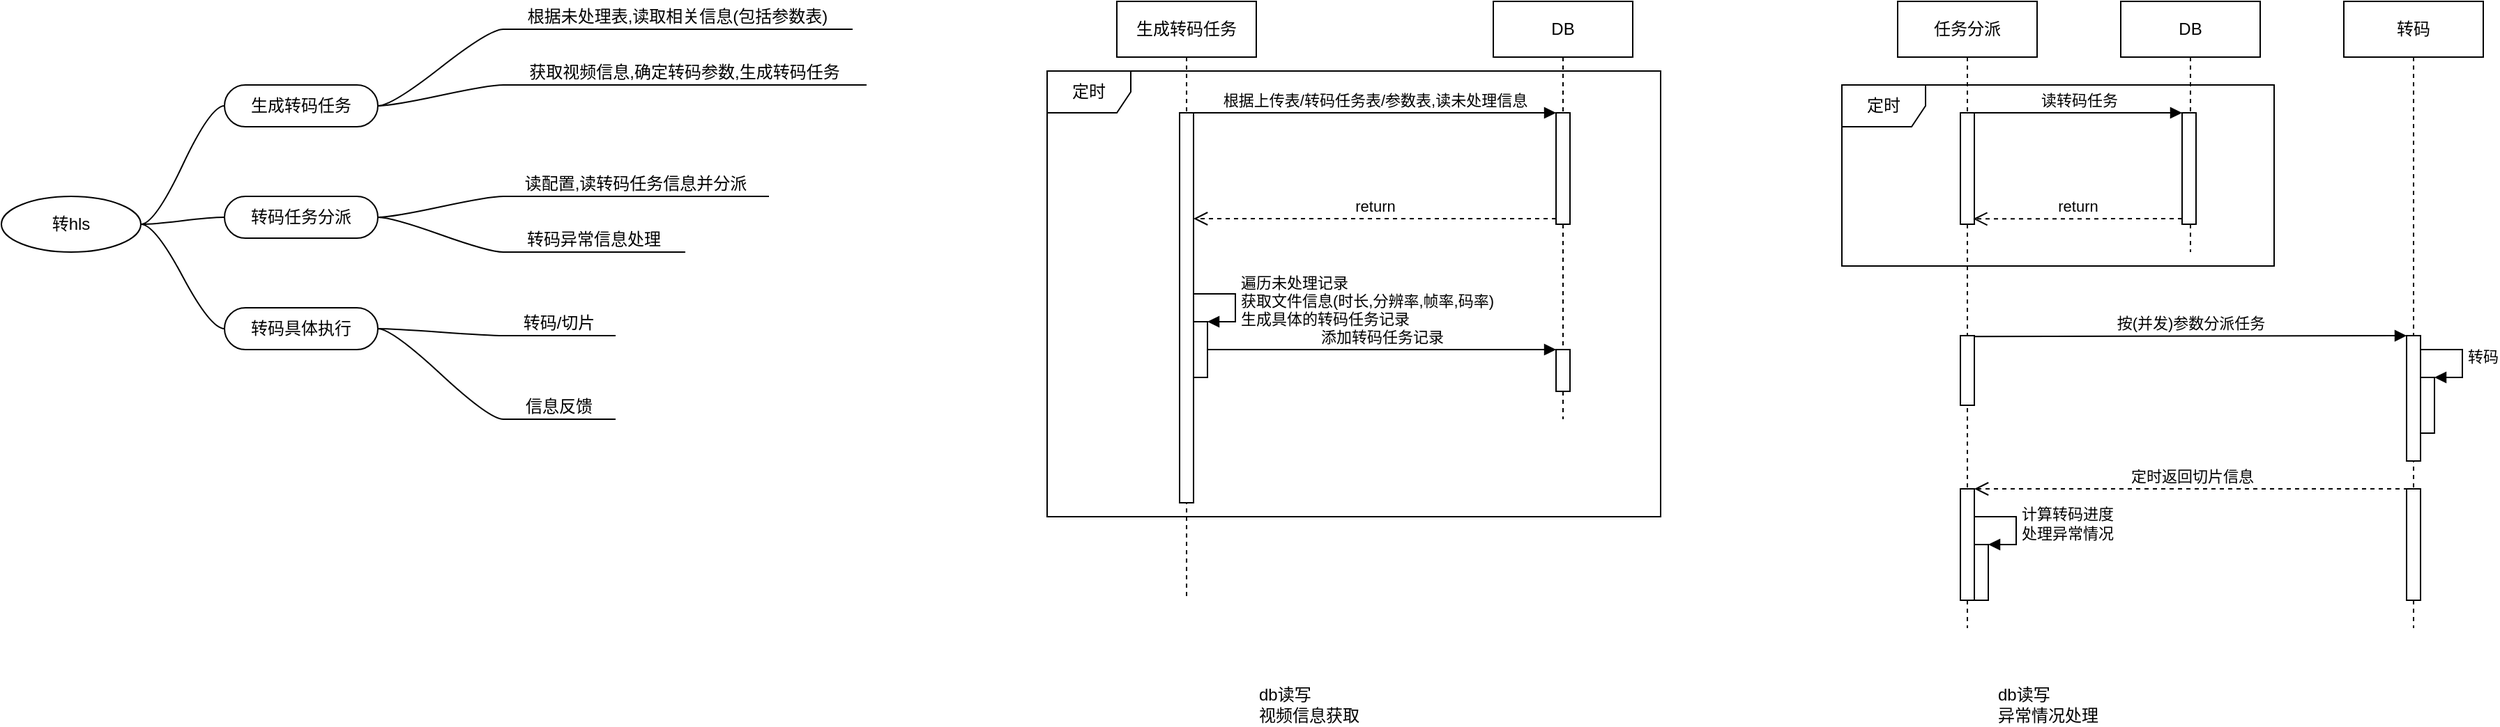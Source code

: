 <mxfile version="12.9.9" type="device" pages="3"><diagram id="LQkj7jNOoYNj69hboaHy" name="transcoding"><mxGraphModel dx="1086" dy="807" grid="0" gridSize="10" guides="1" tooltips="1" connect="1" arrows="1" fold="1" page="1" pageScale="1" pageWidth="827" pageHeight="1169" math="0" shadow="0"><root><mxCell id="0"/><mxCell id="1" parent="0"/><mxCell id="p5VFdKOLtB1lgJWrMZDS-10" value="转hls" style="ellipse;whiteSpace=wrap;html=1;align=center;newEdgeStyle={&quot;edgeStyle&quot;:&quot;entityRelationEdgeStyle&quot;,&quot;startArrow&quot;:&quot;none&quot;,&quot;endArrow&quot;:&quot;none&quot;,&quot;segment&quot;:10,&quot;curved&quot;:1};treeFolding=1;treeMoving=1;" parent="1" vertex="1"><mxGeometry x="80" y="220" width="100" height="40" as="geometry"/></mxCell><mxCell id="p5VFdKOLtB1lgJWrMZDS-21" value="根据未处理表,读取相关信息(包括参数表)" style="whiteSpace=wrap;html=1;shape=partialRectangle;top=0;left=0;bottom=1;right=0;points=[[0,1],[1,1]];strokeColor=#000000;fillColor=none;align=center;verticalAlign=bottom;routingCenterY=0.5;snapToPoint=1;recursiveResize=0;autosize=1;treeFolding=1;treeMoving=1;newEdgeStyle={&quot;edgeStyle&quot;:&quot;entityRelationEdgeStyle&quot;,&quot;startArrow&quot;:&quot;none&quot;,&quot;endArrow&quot;:&quot;none&quot;,&quot;segment&quot;:10,&quot;curved&quot;:1};" parent="1" vertex="1"><mxGeometry x="440" y="80" width="250" height="20" as="geometry"/></mxCell><mxCell id="p5VFdKOLtB1lgJWrMZDS-22" value="" style="edgeStyle=entityRelationEdgeStyle;startArrow=none;endArrow=none;segment=10;curved=1;" parent="1" source="p5VFdKOLtB1lgJWrMZDS-27" target="p5VFdKOLtB1lgJWrMZDS-21" edge="1"><mxGeometry relative="1" as="geometry"><mxPoint x="339.69" y="160.276" as="sourcePoint"/></mxGeometry></mxCell><mxCell id="p5VFdKOLtB1lgJWrMZDS-25" value="获取视频信息,确定转码参数,生成转码任务" style="whiteSpace=wrap;html=1;shape=partialRectangle;top=0;left=0;bottom=1;right=0;points=[[0,1],[1,1]];strokeColor=#000000;fillColor=none;align=center;verticalAlign=bottom;routingCenterY=0.5;snapToPoint=1;recursiveResize=0;autosize=1;treeFolding=1;treeMoving=1;newEdgeStyle={&quot;edgeStyle&quot;:&quot;entityRelationEdgeStyle&quot;,&quot;startArrow&quot;:&quot;none&quot;,&quot;endArrow&quot;:&quot;none&quot;,&quot;segment&quot;:10,&quot;curved&quot;:1};" parent="1" vertex="1"><mxGeometry x="440" y="120" width="260" height="20" as="geometry"/></mxCell><mxCell id="p5VFdKOLtB1lgJWrMZDS-26" value="" style="edgeStyle=entityRelationEdgeStyle;startArrow=none;endArrow=none;segment=10;curved=1;" parent="1" source="p5VFdKOLtB1lgJWrMZDS-27" target="p5VFdKOLtB1lgJWrMZDS-25" edge="1"><mxGeometry relative="1" as="geometry"><mxPoint x="470" y="185" as="sourcePoint"/></mxGeometry></mxCell><mxCell id="p5VFdKOLtB1lgJWrMZDS-27" value="生成转码任务" style="whiteSpace=wrap;html=1;rounded=1;arcSize=50;align=center;verticalAlign=middle;strokeWidth=1;autosize=1;spacing=4;treeFolding=1;treeMoving=1;newEdgeStyle={&quot;edgeStyle&quot;:&quot;entityRelationEdgeStyle&quot;,&quot;startArrow&quot;:&quot;none&quot;,&quot;endArrow&quot;:&quot;none&quot;,&quot;segment&quot;:10,&quot;curved&quot;:1};" parent="1" vertex="1"><mxGeometry x="240" y="140" width="110" height="30" as="geometry"/></mxCell><mxCell id="p5VFdKOLtB1lgJWrMZDS-28" value="" style="edgeStyle=entityRelationEdgeStyle;startArrow=none;endArrow=none;segment=10;curved=1;" parent="1" source="p5VFdKOLtB1lgJWrMZDS-10" target="p5VFdKOLtB1lgJWrMZDS-27" edge="1"><mxGeometry relative="1" as="geometry"><mxPoint x="180" y="110" as="sourcePoint"/></mxGeometry></mxCell><mxCell id="p5VFdKOLtB1lgJWrMZDS-29" value="转码任务分派" style="whiteSpace=wrap;html=1;rounded=1;arcSize=50;align=center;verticalAlign=middle;strokeWidth=1;autosize=1;spacing=4;treeFolding=1;treeMoving=1;newEdgeStyle={&quot;edgeStyle&quot;:&quot;entityRelationEdgeStyle&quot;,&quot;startArrow&quot;:&quot;none&quot;,&quot;endArrow&quot;:&quot;none&quot;,&quot;segment&quot;:10,&quot;curved&quot;:1};" parent="1" vertex="1"><mxGeometry x="240" y="220" width="110" height="30" as="geometry"/></mxCell><mxCell id="p5VFdKOLtB1lgJWrMZDS-30" value="" style="edgeStyle=entityRelationEdgeStyle;startArrow=none;endArrow=none;segment=10;curved=1;" parent="1" source="p5VFdKOLtB1lgJWrMZDS-10" target="p5VFdKOLtB1lgJWrMZDS-29" edge="1"><mxGeometry relative="1" as="geometry"><mxPoint x="414" y="300" as="sourcePoint"/></mxGeometry></mxCell><mxCell id="p5VFdKOLtB1lgJWrMZDS-31" value="转码具体执行" style="whiteSpace=wrap;html=1;rounded=1;arcSize=50;align=center;verticalAlign=middle;strokeWidth=1;autosize=1;spacing=4;treeFolding=1;treeMoving=1;newEdgeStyle={&quot;edgeStyle&quot;:&quot;entityRelationEdgeStyle&quot;,&quot;startArrow&quot;:&quot;none&quot;,&quot;endArrow&quot;:&quot;none&quot;,&quot;segment&quot;:10,&quot;curved&quot;:1};" parent="1" vertex="1"><mxGeometry x="240" y="300" width="110" height="30" as="geometry"/></mxCell><mxCell id="p5VFdKOLtB1lgJWrMZDS-32" value="" style="edgeStyle=entityRelationEdgeStyle;startArrow=none;endArrow=none;segment=10;curved=1;" parent="1" source="p5VFdKOLtB1lgJWrMZDS-10" target="p5VFdKOLtB1lgJWrMZDS-31" edge="1"><mxGeometry relative="1" as="geometry"><mxPoint x="408" y="370" as="sourcePoint"/></mxGeometry></mxCell><mxCell id="p5VFdKOLtB1lgJWrMZDS-33" value="读配置,读转码任务信息并分派" style="whiteSpace=wrap;html=1;shape=partialRectangle;top=0;left=0;bottom=1;right=0;points=[[0,1],[1,1]];strokeColor=#000000;fillColor=none;align=center;verticalAlign=bottom;routingCenterY=0.5;snapToPoint=1;recursiveResize=0;autosize=1;treeFolding=1;treeMoving=1;newEdgeStyle={&quot;edgeStyle&quot;:&quot;entityRelationEdgeStyle&quot;,&quot;startArrow&quot;:&quot;none&quot;,&quot;endArrow&quot;:&quot;none&quot;,&quot;segment&quot;:10,&quot;curved&quot;:1};" parent="1" vertex="1"><mxGeometry x="440" y="200" width="190" height="20" as="geometry"/></mxCell><mxCell id="p5VFdKOLtB1lgJWrMZDS-34" value="" style="edgeStyle=entityRelationEdgeStyle;startArrow=none;endArrow=none;segment=10;curved=1;" parent="1" source="p5VFdKOLtB1lgJWrMZDS-29" target="p5VFdKOLtB1lgJWrMZDS-33" edge="1"><mxGeometry relative="1" as="geometry"><mxPoint x="430" y="230" as="sourcePoint"/></mxGeometry></mxCell><mxCell id="p5VFdKOLtB1lgJWrMZDS-35" value="转码异常信息处理" style="whiteSpace=wrap;html=1;shape=partialRectangle;top=0;left=0;bottom=1;right=0;points=[[0,1],[1,1]];strokeColor=#000000;fillColor=none;align=center;verticalAlign=bottom;routingCenterY=0.5;snapToPoint=1;recursiveResize=0;autosize=1;treeFolding=1;treeMoving=1;newEdgeStyle={&quot;edgeStyle&quot;:&quot;entityRelationEdgeStyle&quot;,&quot;startArrow&quot;:&quot;none&quot;,&quot;endArrow&quot;:&quot;none&quot;,&quot;segment&quot;:10,&quot;curved&quot;:1};" parent="1" vertex="1"><mxGeometry x="440" y="240" width="130" height="20" as="geometry"/></mxCell><mxCell id="p5VFdKOLtB1lgJWrMZDS-36" value="" style="edgeStyle=entityRelationEdgeStyle;startArrow=none;endArrow=none;segment=10;curved=1;" parent="1" source="p5VFdKOLtB1lgJWrMZDS-29" target="p5VFdKOLtB1lgJWrMZDS-35" edge="1"><mxGeometry relative="1" as="geometry"><mxPoint x="490" y="300" as="sourcePoint"/></mxGeometry></mxCell><mxCell id="p5VFdKOLtB1lgJWrMZDS-37" value="转码/切片" style="whiteSpace=wrap;html=1;shape=partialRectangle;top=0;left=0;bottom=1;right=0;points=[[0,1],[1,1]];strokeColor=#000000;fillColor=none;align=center;verticalAlign=bottom;routingCenterY=0.5;snapToPoint=1;recursiveResize=0;autosize=1;treeFolding=1;treeMoving=1;newEdgeStyle={&quot;edgeStyle&quot;:&quot;entityRelationEdgeStyle&quot;,&quot;startArrow&quot;:&quot;none&quot;,&quot;endArrow&quot;:&quot;none&quot;,&quot;segment&quot;:10,&quot;curved&quot;:1};" parent="1" vertex="1"><mxGeometry x="440" y="300" width="80" height="20" as="geometry"/></mxCell><mxCell id="p5VFdKOLtB1lgJWrMZDS-38" value="" style="edgeStyle=entityRelationEdgeStyle;startArrow=none;endArrow=none;segment=10;curved=1;" parent="1" source="p5VFdKOLtB1lgJWrMZDS-31" target="p5VFdKOLtB1lgJWrMZDS-37" edge="1"><mxGeometry relative="1" as="geometry"><mxPoint x="450" y="340" as="sourcePoint"/></mxGeometry></mxCell><mxCell id="p5VFdKOLtB1lgJWrMZDS-39" value="信息反馈" style="whiteSpace=wrap;html=1;shape=partialRectangle;top=0;left=0;bottom=1;right=0;points=[[0,1],[1,1]];strokeColor=#000000;fillColor=none;align=center;verticalAlign=bottom;routingCenterY=0.5;snapToPoint=1;recursiveResize=0;autosize=1;treeFolding=1;treeMoving=1;newEdgeStyle={&quot;edgeStyle&quot;:&quot;entityRelationEdgeStyle&quot;,&quot;startArrow&quot;:&quot;none&quot;,&quot;endArrow&quot;:&quot;none&quot;,&quot;segment&quot;:10,&quot;curved&quot;:1};" parent="1" vertex="1"><mxGeometry x="440" y="360" width="80" height="20" as="geometry"/></mxCell><mxCell id="p5VFdKOLtB1lgJWrMZDS-40" value="" style="edgeStyle=entityRelationEdgeStyle;startArrow=none;endArrow=none;segment=10;curved=1;" parent="1" source="p5VFdKOLtB1lgJWrMZDS-31" target="p5VFdKOLtB1lgJWrMZDS-39" edge="1"><mxGeometry relative="1" as="geometry"><mxPoint x="370" y="315" as="sourcePoint"/></mxGeometry></mxCell><mxCell id="p5VFdKOLtB1lgJWrMZDS-41" value="生成转码任务" style="shape=umlLifeline;perimeter=lifelinePerimeter;whiteSpace=wrap;html=1;container=1;collapsible=0;recursiveResize=0;outlineConnect=0;" parent="1" vertex="1"><mxGeometry x="880" y="80" width="100" height="430" as="geometry"/></mxCell><mxCell id="p5VFdKOLtB1lgJWrMZDS-42" value="DB" style="shape=umlLifeline;perimeter=lifelinePerimeter;whiteSpace=wrap;html=1;container=1;collapsible=0;recursiveResize=0;outlineConnect=0;" parent="1" vertex="1"><mxGeometry x="1150" y="80" width="100" height="300" as="geometry"/></mxCell><mxCell id="p5VFdKOLtB1lgJWrMZDS-49" value="" style="html=1;points=[];perimeter=orthogonalPerimeter;" parent="p5VFdKOLtB1lgJWrMZDS-42" vertex="1"><mxGeometry x="45" y="80" width="10" height="80" as="geometry"/></mxCell><mxCell id="p5VFdKOLtB1lgJWrMZDS-44" value="定时" style="shape=umlFrame;whiteSpace=wrap;html=1;" parent="1" vertex="1"><mxGeometry x="830" y="130" width="440" height="320" as="geometry"/></mxCell><mxCell id="p5VFdKOLtB1lgJWrMZDS-48" value="" style="html=1;points=[];perimeter=orthogonalPerimeter;" parent="1" vertex="1"><mxGeometry x="925" y="160" width="10" height="280" as="geometry"/></mxCell><mxCell id="p5VFdKOLtB1lgJWrMZDS-50" value="根据上传表/转码任务表/参数表,读未处理信息" style="html=1;verticalAlign=bottom;endArrow=block;entryX=0;entryY=0;" parent="1" source="p5VFdKOLtB1lgJWrMZDS-48" target="p5VFdKOLtB1lgJWrMZDS-49" edge="1"><mxGeometry relative="1" as="geometry"><mxPoint x="1125" y="160" as="sourcePoint"/></mxGeometry></mxCell><mxCell id="p5VFdKOLtB1lgJWrMZDS-51" value="return" style="html=1;verticalAlign=bottom;endArrow=open;dashed=1;endSize=8;exitX=0;exitY=0.95;" parent="1" source="p5VFdKOLtB1lgJWrMZDS-49" target="p5VFdKOLtB1lgJWrMZDS-48" edge="1"><mxGeometry relative="1" as="geometry"><mxPoint x="1120" y="260" as="targetPoint"/></mxGeometry></mxCell><mxCell id="p5VFdKOLtB1lgJWrMZDS-52" value="" style="html=1;points=[];perimeter=orthogonalPerimeter;" parent="1" vertex="1"><mxGeometry x="935" y="310" width="10" height="40" as="geometry"/></mxCell><mxCell id="p5VFdKOLtB1lgJWrMZDS-53" value="遍历未处理记录&lt;br&gt;获取文件信息(时长,分辨率,帧率,码率)&lt;br&gt;生成具体的转码任务记录" style="edgeStyle=orthogonalEdgeStyle;html=1;align=left;spacingLeft=2;endArrow=block;rounded=0;entryX=1;entryY=0;" parent="1" source="p5VFdKOLtB1lgJWrMZDS-48" target="p5VFdKOLtB1lgJWrMZDS-52" edge="1"><mxGeometry relative="1" as="geometry"><mxPoint x="940" y="290" as="sourcePoint"/><Array as="points"><mxPoint x="965" y="290"/><mxPoint x="965" y="310"/></Array></mxGeometry></mxCell><mxCell id="p5VFdKOLtB1lgJWrMZDS-54" value="" style="html=1;points=[];perimeter=orthogonalPerimeter;" parent="1" vertex="1"><mxGeometry x="1195" y="330" width="10" height="30" as="geometry"/></mxCell><mxCell id="p5VFdKOLtB1lgJWrMZDS-55" value="添加转码任务记录" style="html=1;verticalAlign=bottom;endArrow=block;entryX=0;entryY=0;" parent="1" source="p5VFdKOLtB1lgJWrMZDS-52" target="p5VFdKOLtB1lgJWrMZDS-54" edge="1"><mxGeometry relative="1" as="geometry"><mxPoint x="1125" y="330" as="sourcePoint"/></mxGeometry></mxCell><mxCell id="p5VFdKOLtB1lgJWrMZDS-57" value="转码" style="shape=umlLifeline;perimeter=lifelinePerimeter;whiteSpace=wrap;html=1;container=1;collapsible=0;recursiveResize=0;outlineConnect=0;" parent="1" vertex="1"><mxGeometry x="1760" y="80" width="100" height="450" as="geometry"/></mxCell><mxCell id="p5VFdKOLtB1lgJWrMZDS-65" value="" style="html=1;points=[];perimeter=orthogonalPerimeter;" parent="p5VFdKOLtB1lgJWrMZDS-57" vertex="1"><mxGeometry x="45" y="240" width="10" height="90" as="geometry"/></mxCell><mxCell id="p5VFdKOLtB1lgJWrMZDS-68" value="" style="html=1;points=[];perimeter=orthogonalPerimeter;" parent="p5VFdKOLtB1lgJWrMZDS-57" vertex="1"><mxGeometry x="55" y="270" width="10" height="40" as="geometry"/></mxCell><mxCell id="p5VFdKOLtB1lgJWrMZDS-69" value="转码" style="edgeStyle=orthogonalEdgeStyle;html=1;align=left;spacingLeft=2;endArrow=block;rounded=0;entryX=1;entryY=0;" parent="p5VFdKOLtB1lgJWrMZDS-57" source="p5VFdKOLtB1lgJWrMZDS-65" target="p5VFdKOLtB1lgJWrMZDS-68" edge="1"><mxGeometry relative="1" as="geometry"><mxPoint x="60" y="250" as="sourcePoint"/><Array as="points"><mxPoint x="85" y="250"/><mxPoint x="85" y="270"/></Array></mxGeometry></mxCell><mxCell id="p5VFdKOLtB1lgJWrMZDS-71" value="" style="html=1;points=[];perimeter=orthogonalPerimeter;" parent="p5VFdKOLtB1lgJWrMZDS-57" vertex="1"><mxGeometry x="45" y="350" width="10" height="80" as="geometry"/></mxCell><mxCell id="p5VFdKOLtB1lgJWrMZDS-60" value="定时" style="shape=umlFrame;whiteSpace=wrap;html=1;" parent="1" vertex="1"><mxGeometry x="1400" y="140" width="310" height="130" as="geometry"/></mxCell><mxCell id="p5VFdKOLtB1lgJWrMZDS-58" value="任务分派" style="shape=umlLifeline;perimeter=lifelinePerimeter;whiteSpace=wrap;html=1;container=1;collapsible=0;recursiveResize=0;outlineConnect=0;" parent="1" vertex="1"><mxGeometry x="1440" y="80" width="100" height="450" as="geometry"/></mxCell><mxCell id="p5VFdKOLtB1lgJWrMZDS-59" value="" style="html=1;points=[];perimeter=orthogonalPerimeter;" parent="p5VFdKOLtB1lgJWrMZDS-58" vertex="1"><mxGeometry x="45" y="80" width="10" height="80" as="geometry"/></mxCell><mxCell id="p5VFdKOLtB1lgJWrMZDS-64" value="" style="html=1;points=[];perimeter=orthogonalPerimeter;" parent="p5VFdKOLtB1lgJWrMZDS-58" vertex="1"><mxGeometry x="45" y="240" width="10" height="50" as="geometry"/></mxCell><mxCell id="p5VFdKOLtB1lgJWrMZDS-70" value="" style="html=1;points=[];perimeter=orthogonalPerimeter;" parent="p5VFdKOLtB1lgJWrMZDS-58" vertex="1"><mxGeometry x="45" y="350" width="10" height="80" as="geometry"/></mxCell><mxCell id="p5VFdKOLtB1lgJWrMZDS-74" value="" style="html=1;points=[];perimeter=orthogonalPerimeter;" parent="p5VFdKOLtB1lgJWrMZDS-58" vertex="1"><mxGeometry x="55" y="390" width="10" height="40" as="geometry"/></mxCell><mxCell id="p5VFdKOLtB1lgJWrMZDS-75" value="计算转码进度&lt;br&gt;处理异常情况" style="edgeStyle=orthogonalEdgeStyle;html=1;align=left;spacingLeft=2;endArrow=block;rounded=0;entryX=1;entryY=0;" parent="p5VFdKOLtB1lgJWrMZDS-58" source="p5VFdKOLtB1lgJWrMZDS-70" target="p5VFdKOLtB1lgJWrMZDS-74" edge="1"><mxGeometry relative="1" as="geometry"><mxPoint x="60" y="370" as="sourcePoint"/><Array as="points"><mxPoint x="85" y="370"/><mxPoint x="85" y="390"/></Array></mxGeometry></mxCell><mxCell id="p5VFdKOLtB1lgJWrMZDS-43" value="DB" style="shape=umlLifeline;perimeter=lifelinePerimeter;whiteSpace=wrap;html=1;container=1;collapsible=0;recursiveResize=0;outlineConnect=0;" parent="1" vertex="1"><mxGeometry x="1600" y="80" width="100" height="180" as="geometry"/></mxCell><mxCell id="p5VFdKOLtB1lgJWrMZDS-61" value="" style="html=1;points=[];perimeter=orthogonalPerimeter;" parent="p5VFdKOLtB1lgJWrMZDS-43" vertex="1"><mxGeometry x="44" y="80" width="10" height="80" as="geometry"/></mxCell><mxCell id="p5VFdKOLtB1lgJWrMZDS-62" value="读转码任务" style="html=1;verticalAlign=bottom;endArrow=block;entryX=0;entryY=0;" parent="1" source="p5VFdKOLtB1lgJWrMZDS-59" target="p5VFdKOLtB1lgJWrMZDS-61" edge="1"><mxGeometry relative="1" as="geometry"><mxPoint x="1574" y="160" as="sourcePoint"/></mxGeometry></mxCell><mxCell id="p5VFdKOLtB1lgJWrMZDS-63" value="return" style="html=1;verticalAlign=bottom;endArrow=open;dashed=1;endSize=8;exitX=0;exitY=0.95;entryX=0.917;entryY=0.952;entryDx=0;entryDy=0;entryPerimeter=0;" parent="1" source="p5VFdKOLtB1lgJWrMZDS-61" target="p5VFdKOLtB1lgJWrMZDS-59" edge="1"><mxGeometry relative="1" as="geometry"><mxPoint x="1574" y="236" as="targetPoint"/></mxGeometry></mxCell><mxCell id="p5VFdKOLtB1lgJWrMZDS-66" value="按(并发)参数分派任务" style="html=1;verticalAlign=bottom;endArrow=block;entryX=0;entryY=0;exitX=0.986;exitY=0.012;exitDx=0;exitDy=0;exitPerimeter=0;" parent="1" source="p5VFdKOLtB1lgJWrMZDS-64" target="p5VFdKOLtB1lgJWrMZDS-65" edge="1"><mxGeometry relative="1" as="geometry"><mxPoint x="1735" y="320" as="sourcePoint"/></mxGeometry></mxCell><mxCell id="p5VFdKOLtB1lgJWrMZDS-72" value="定时返回切片信息" style="html=1;verticalAlign=bottom;endArrow=open;dashed=1;endSize=8;" parent="1" target="p5VFdKOLtB1lgJWrMZDS-70" edge="1"><mxGeometry relative="1" as="geometry"><mxPoint x="1500" y="430.0" as="targetPoint"/><mxPoint x="1806" y="430.0" as="sourcePoint"/></mxGeometry></mxCell><mxCell id="p5VFdKOLtB1lgJWrMZDS-77" value="db读写&lt;br&gt;视频信息获取" style="text;html=1;align=left;verticalAlign=middle;resizable=0;points=[];autosize=1;" parent="1" vertex="1"><mxGeometry x="980" y="570" width="90" height="30" as="geometry"/></mxCell><mxCell id="p5VFdKOLtB1lgJWrMZDS-78" value="db读写&lt;br&gt;异常情况处理" style="text;html=1;align=left;verticalAlign=middle;resizable=0;points=[];autosize=1;" parent="1" vertex="1"><mxGeometry x="1510" y="570" width="90" height="30" as="geometry"/></mxCell></root></mxGraphModel></diagram><diagram id="cdHWLxRMEQJ0h0ZLokzW" name="UI"><mxGraphModel dx="1086" dy="807" grid="0" gridSize="10" guides="1" tooltips="1" connect="1" arrows="1" fold="1" page="1" pageScale="1" pageWidth="827" pageHeight="1169" math="0" shadow="0"><root><mxCell id="2wuOkwmU-XuZTWydklI1-0"/><mxCell id="2wuOkwmU-XuZTWydklI1-1" parent="2wuOkwmU-XuZTWydklI1-0"/><mxCell id="2wuOkwmU-XuZTWydklI1-13" style="rounded=0;orthogonalLoop=1;jettySize=auto;html=1;startArrow=none;startFill=0;endArrow=none;endFill=0;" parent="2wuOkwmU-XuZTWydklI1-1" source="2wuOkwmU-XuZTWydklI1-3" target="2wuOkwmU-XuZTWydklI1-9" edge="1"><mxGeometry relative="1" as="geometry"/></mxCell><mxCell id="2wuOkwmU-XuZTWydklI1-3" value="" style="rounded=0;whiteSpace=wrap;html=1;fillColor=#ffe6cc;strokeColor=#d79b00;" parent="2wuOkwmU-XuZTWydklI1-1" vertex="1"><mxGeometry x="80" y="80" width="160" height="120" as="geometry"/></mxCell><mxCell id="2wuOkwmU-XuZTWydklI1-4" value="" style="rounded=0;whiteSpace=wrap;html=1;fillColor=#ffe6cc;strokeColor=#d79b00;" parent="2wuOkwmU-XuZTWydklI1-1" vertex="1"><mxGeometry x="360" y="80" width="40" height="120" as="geometry"/></mxCell><mxCell id="2wuOkwmU-XuZTWydklI1-5" value="" style="rounded=0;whiteSpace=wrap;html=1;fillColor=#dae8fc;strokeColor=#6c8ebf;" parent="2wuOkwmU-XuZTWydklI1-1" vertex="1"><mxGeometry x="370" y="90" width="40" height="120" as="geometry"/></mxCell><mxCell id="2wuOkwmU-XuZTWydklI1-6" value="" style="rounded=0;whiteSpace=wrap;html=1;fillColor=#dae8fc;strokeColor=#6c8ebf;" parent="2wuOkwmU-XuZTWydklI1-1" vertex="1"><mxGeometry x="90" y="90" width="160" height="120" as="geometry"/></mxCell><mxCell id="2wuOkwmU-XuZTWydklI1-7" value="主窗口" style="rounded=0;whiteSpace=wrap;html=1;fillColor=#1ba1e2;strokeColor=#006EAF;fontColor=#ffffff;" parent="2wuOkwmU-XuZTWydklI1-1" vertex="1"><mxGeometry x="100" y="100" width="160" height="120" as="geometry"/></mxCell><mxCell id="2wuOkwmU-XuZTWydklI1-8" value="交互&lt;br&gt;窗口" style="rounded=0;whiteSpace=wrap;html=1;fillColor=#1ba1e2;strokeColor=#006EAF;fontColor=#ffffff;" parent="2wuOkwmU-XuZTWydklI1-1" vertex="1"><mxGeometry x="380" y="100" width="40" height="120" as="geometry"/></mxCell><mxCell id="2wuOkwmU-XuZTWydklI1-14" style="edgeStyle=none;rounded=0;orthogonalLoop=1;jettySize=auto;html=1;entryX=0;entryY=0;entryDx=0;entryDy=0;startArrow=none;startFill=0;endArrow=none;endFill=0;" parent="2wuOkwmU-XuZTWydklI1-1" source="2wuOkwmU-XuZTWydklI1-9" target="2wuOkwmU-XuZTWydklI1-4" edge="1"><mxGeometry relative="1" as="geometry"/></mxCell><mxCell id="2wuOkwmU-XuZTWydklI1-9" value="MFC" style="text;html=1;strokeColor=none;fillColor=#FFE6CC;align=center;verticalAlign=middle;whiteSpace=wrap;rounded=0;" parent="2wuOkwmU-XuZTWydklI1-1" vertex="1"><mxGeometry x="280" y="20" width="40" height="20" as="geometry"/></mxCell><mxCell id="2wuOkwmU-XuZTWydklI1-15" style="edgeStyle=none;rounded=0;orthogonalLoop=1;jettySize=auto;html=1;startArrow=none;startFill=0;endArrow=none;endFill=0;" parent="2wuOkwmU-XuZTWydklI1-1" source="2wuOkwmU-XuZTWydklI1-10" target="2wuOkwmU-XuZTWydklI1-6" edge="1"><mxGeometry relative="1" as="geometry"/></mxCell><mxCell id="2wuOkwmU-XuZTWydklI1-16" style="edgeStyle=none;rounded=0;orthogonalLoop=1;jettySize=auto;html=1;startArrow=none;startFill=0;endArrow=none;endFill=0;" parent="2wuOkwmU-XuZTWydklI1-1" source="2wuOkwmU-XuZTWydklI1-10" target="2wuOkwmU-XuZTWydklI1-5" edge="1"><mxGeometry relative="1" as="geometry"/></mxCell><mxCell id="2wuOkwmU-XuZTWydklI1-10" value="CEF" style="text;html=1;strokeColor=none;fillColor=#DAE8FC;align=center;verticalAlign=middle;whiteSpace=wrap;rounded=0;" parent="2wuOkwmU-XuZTWydklI1-1" vertex="1"><mxGeometry x="280" y="60" width="40" height="20" as="geometry"/></mxCell><mxCell id="2wuOkwmU-XuZTWydklI1-17" style="edgeStyle=none;rounded=0;orthogonalLoop=1;jettySize=auto;html=1;startArrow=none;startFill=0;endArrow=none;endFill=0;" parent="2wuOkwmU-XuZTWydklI1-1" source="2wuOkwmU-XuZTWydklI1-12" target="2wuOkwmU-XuZTWydklI1-7" edge="1"><mxGeometry relative="1" as="geometry"/></mxCell><mxCell id="2wuOkwmU-XuZTWydklI1-18" style="edgeStyle=none;rounded=0;orthogonalLoop=1;jettySize=auto;html=1;startArrow=none;startFill=0;endArrow=none;endFill=0;" parent="2wuOkwmU-XuZTWydklI1-1" source="2wuOkwmU-XuZTWydklI1-12" target="2wuOkwmU-XuZTWydklI1-8" edge="1"><mxGeometry relative="1" as="geometry"/></mxCell><mxCell id="2wuOkwmU-XuZTWydklI1-12" value="WEB" style="text;html=1;strokeColor=none;fillColor=#1BA1E2;align=center;verticalAlign=middle;whiteSpace=wrap;rounded=0;" parent="2wuOkwmU-XuZTWydklI1-1" vertex="1"><mxGeometry x="280" y="100" width="40" height="20" as="geometry"/></mxCell><mxCell id="2wuOkwmU-XuZTWydklI1-23" style="edgeStyle=none;rounded=0;orthogonalLoop=1;jettySize=auto;html=1;entryX=0.5;entryY=0;entryDx=0;entryDy=0;startArrow=none;startFill=0;endArrow=none;endFill=0;" parent="2wuOkwmU-XuZTWydklI1-1" edge="1"><mxGeometry relative="1" as="geometry"><mxPoint x="940" y="150" as="targetPoint"/></mxGeometry></mxCell><mxCell id="2wuOkwmU-XuZTWydklI1-24" style="edgeStyle=none;rounded=0;orthogonalLoop=1;jettySize=auto;html=1;startArrow=none;startFill=0;endArrow=none;endFill=0;" parent="2wuOkwmU-XuZTWydklI1-1" edge="1"><mxGeometry relative="1" as="geometry"><mxPoint x="1000" y="60" as="sourcePoint"/></mxGeometry></mxCell><mxCell id="2wuOkwmU-XuZTWydklI1-27" value="cef" style="text;html=1;align=center;verticalAlign=middle;resizable=0;points=[];" parent="2wuOkwmU-XuZTWydklI1-24" vertex="1" connectable="0"><mxGeometry x="0.21" relative="1" as="geometry"><mxPoint x="-13.2" y="-10" as="offset"/></mxGeometry></mxCell><mxCell id="2wuOkwmU-XuZTWydklI1-25" style="edgeStyle=none;rounded=0;orthogonalLoop=1;jettySize=auto;html=1;startArrow=none;startFill=0;endArrow=none;endFill=0;" parent="2wuOkwmU-XuZTWydklI1-1" edge="1"><mxGeometry relative="1" as="geometry"><mxPoint x="1121" y="170" as="targetPoint"/></mxGeometry></mxCell><mxCell id="2wuOkwmU-XuZTWydklI1-28" value="cef" style="text;html=1;align=center;verticalAlign=middle;resizable=0;points=[];" parent="2wuOkwmU-XuZTWydklI1-25" vertex="1" connectable="0"><mxGeometry x="0.111" relative="1" as="geometry"><mxPoint x="-7.2" y="-10" as="offset"/></mxGeometry></mxCell><mxCell id="2wuOkwmU-XuZTWydklI1-34" style="edgeStyle=none;rounded=0;orthogonalLoop=1;jettySize=auto;html=1;startArrow=none;startFill=0;endArrow=none;endFill=0;strokeColor=#FFFF66;" parent="2wuOkwmU-XuZTWydklI1-1" source="2wuOkwmU-XuZTWydklI1-29" target="2wuOkwmU-XuZTWydklI1-31" edge="1"><mxGeometry relative="1" as="geometry"/></mxCell><mxCell id="2wuOkwmU-XuZTWydklI1-43" style="edgeStyle=orthogonalEdgeStyle;rounded=0;orthogonalLoop=1;jettySize=auto;html=1;startArrow=none;startFill=0;endArrow=none;endFill=0;curved=1;strokeColor=#66B2FF;" parent="2wuOkwmU-XuZTWydklI1-1" source="2wuOkwmU-XuZTWydklI1-29" target="2wuOkwmU-XuZTWydklI1-29" edge="1"><mxGeometry relative="1" as="geometry"><mxPoint x="924" y="20" as="targetPoint"/><Array as="points"><mxPoint x="904" y="50"/><mxPoint x="904" y="97"/></Array></mxGeometry></mxCell><mxCell id="2wuOkwmU-XuZTWydklI1-44" value="token存取&lt;br&gt;执行其他程序&lt;br&gt;窗口处理" style="text;html=1;align=center;verticalAlign=middle;resizable=0;points=[];" parent="2wuOkwmU-XuZTWydklI1-43" vertex="1" connectable="0"><mxGeometry x="0.13" relative="1" as="geometry"><mxPoint x="-30" y="3.24" as="offset"/></mxGeometry></mxCell><mxCell id="2wuOkwmU-XuZTWydklI1-29" value="&lt;span style=&quot;color: rgb(51 , 51 , 51)&quot;&gt;主MFC&lt;/span&gt;" style="ellipse;whiteSpace=wrap;html=1;aspect=fixed;fillColor=#f5f5f5;strokeColor=#666666;fontColor=#333333;" parent="2wuOkwmU-XuZTWydklI1-1" vertex="1"><mxGeometry x="934" y="40" width="60" height="60" as="geometry"/></mxCell><mxCell id="2wuOkwmU-XuZTWydklI1-30" value="&lt;span style=&quot;color: rgb(0 , 0 , 0)&quot;&gt;交互WEB&lt;/span&gt;" style="ellipse;whiteSpace=wrap;html=1;aspect=fixed;fillColor=#ffe6cc;strokeColor=#d79b00;" parent="2wuOkwmU-XuZTWydklI1-1" vertex="1"><mxGeometry x="1094" y="160" width="60" height="60" as="geometry"/></mxCell><mxCell id="2wuOkwmU-XuZTWydklI1-35" style="edgeStyle=none;rounded=0;orthogonalLoop=1;jettySize=auto;html=1;startArrow=none;startFill=0;endArrow=none;endFill=0;strokeColor=#FFFF66;" parent="2wuOkwmU-XuZTWydklI1-1" source="2wuOkwmU-XuZTWydklI1-31" target="2wuOkwmU-XuZTWydklI1-30" edge="1"><mxGeometry relative="1" as="geometry"/></mxCell><mxCell id="2wuOkwmU-XuZTWydklI1-37" value="cef" style="text;html=1;align=center;verticalAlign=middle;resizable=0;points=[];" parent="2wuOkwmU-XuZTWydklI1-35" vertex="1" connectable="0"><mxGeometry x="0.104" y="-1" relative="1" as="geometry"><mxPoint y="-11" as="offset"/></mxGeometry></mxCell><mxCell id="2wuOkwmU-XuZTWydklI1-31" value="&lt;span style=&quot;color: rgb(0 , 0 , 0)&quot;&gt;交互MFC&lt;/span&gt;" style="ellipse;whiteSpace=wrap;html=1;aspect=fixed;fillColor=#ffe6cc;strokeColor=#d79b00;" parent="2wuOkwmU-XuZTWydklI1-1" vertex="1"><mxGeometry x="934" y="160" width="60" height="60" as="geometry"/></mxCell><mxCell id="2wuOkwmU-XuZTWydklI1-33" style="edgeStyle=none;rounded=0;orthogonalLoop=1;jettySize=auto;html=1;startArrow=none;startFill=0;endArrow=none;endFill=0;strokeColor=#FFFF66;" parent="2wuOkwmU-XuZTWydklI1-1" source="2wuOkwmU-XuZTWydklI1-32" target="2wuOkwmU-XuZTWydklI1-29" edge="1"><mxGeometry relative="1" as="geometry"/></mxCell><mxCell id="2wuOkwmU-XuZTWydklI1-36" value="cef" style="text;html=1;align=center;verticalAlign=middle;resizable=0;points=[];" parent="2wuOkwmU-XuZTWydklI1-33" vertex="1" connectable="0"><mxGeometry x="-0.144" relative="1" as="geometry"><mxPoint y="-10" as="offset"/></mxGeometry></mxCell><mxCell id="2wuOkwmU-XuZTWydklI1-32" value="主WEB" style="ellipse;whiteSpace=wrap;html=1;aspect=fixed;fillColor=#f5f5f5;strokeColor=#666666;fontColor=#333333;" parent="2wuOkwmU-XuZTWydklI1-1" vertex="1"><mxGeometry x="1094" y="40" width="60" height="60" as="geometry"/></mxCell><mxCell id="2wuOkwmU-XuZTWydklI1-39" style="edgeStyle=none;rounded=0;orthogonalLoop=1;jettySize=auto;html=1;startArrow=none;startFill=0;endArrow=none;endFill=0;strokeColor=#FF3399;" parent="2wuOkwmU-XuZTWydklI1-1" source="2wuOkwmU-XuZTWydklI1-38" target="2wuOkwmU-XuZTWydklI1-32" edge="1"><mxGeometry relative="1" as="geometry"/></mxCell><mxCell id="2wuOkwmU-XuZTWydklI1-42" value="交互" style="text;html=1;align=center;verticalAlign=middle;resizable=0;points=[];" parent="2wuOkwmU-XuZTWydklI1-39" vertex="1" connectable="0"><mxGeometry x="-0.324" y="-1" relative="1" as="geometry"><mxPoint x="-20.91" y="11.55" as="offset"/></mxGeometry></mxCell><mxCell id="2wuOkwmU-XuZTWydklI1-40" style="edgeStyle=none;rounded=0;orthogonalLoop=1;jettySize=auto;html=1;startArrow=none;startFill=0;endArrow=none;endFill=0;strokeColor=#FF3399;" parent="2wuOkwmU-XuZTWydklI1-1" source="2wuOkwmU-XuZTWydklI1-38" target="2wuOkwmU-XuZTWydklI1-30" edge="1"><mxGeometry relative="1" as="geometry"/></mxCell><mxCell id="2wuOkwmU-XuZTWydklI1-41" value="交互" style="text;html=1;align=center;verticalAlign=middle;resizable=0;points=[];" parent="2wuOkwmU-XuZTWydklI1-40" vertex="1" connectable="0"><mxGeometry x="-0.328" y="-1" relative="1" as="geometry"><mxPoint x="-20.78" y="-7.55" as="offset"/></mxGeometry></mxCell><mxCell id="2wuOkwmU-XuZTWydklI1-38" value="用户" style="ellipse;whiteSpace=wrap;html=1;aspect=fixed;fillColor=#dae8fc;strokeColor=#6c8ebf;" parent="2wuOkwmU-XuZTWydklI1-1" vertex="1"><mxGeometry x="1214" y="90" width="60" height="60" as="geometry"/></mxCell><mxCell id="2wuOkwmU-XuZTWydklI1-47" style="edgeStyle=orthogonalEdgeStyle;rounded=0;orthogonalLoop=1;jettySize=auto;html=1;startArrow=none;startFill=0;endArrow=none;endFill=0;curved=1;strokeColor=#66B2FF;" parent="2wuOkwmU-XuZTWydklI1-1" source="2wuOkwmU-XuZTWydklI1-31" target="2wuOkwmU-XuZTWydklI1-31" edge="1"><mxGeometry relative="1" as="geometry"><mxPoint x="910.923" y="217" as="targetPoint"/><mxPoint x="924" y="160" as="sourcePoint"/><Array as="points"><mxPoint x="904" y="170"/><mxPoint x="904" y="217"/></Array></mxGeometry></mxCell><mxCell id="2wuOkwmU-XuZTWydklI1-48" value="置顶&lt;br&gt;布局切换&lt;br&gt;大小变更" style="text;html=1;align=center;verticalAlign=middle;resizable=0;points=[];" parent="2wuOkwmU-XuZTWydklI1-47" vertex="1" connectable="0"><mxGeometry x="0.13" relative="1" as="geometry"><mxPoint x="-30" y="-2.8" as="offset"/></mxGeometry></mxCell></root></mxGraphModel></diagram><diagram id="ADpUt656flnqIx2Gt6Iy" name="rtmp"><mxGraphModel dx="813" dy="470" grid="0" gridSize="10" guides="1" tooltips="1" connect="1" arrows="1" fold="1" page="1" pageScale="1" pageWidth="827" pageHeight="1169" math="0" shadow="0"><root><mxCell id="0zx_XqMNVTeXiyqsaO1B-0"/><mxCell id="0zx_XqMNVTeXiyqsaO1B-1" parent="0zx_XqMNVTeXiyqsaO1B-0"/><mxCell id="IrG_EPrORRu876i7JGjZ-0" value="client主窗口mfc" style="rounded=0;whiteSpace=wrap;html=1;fillColor=#dae8fc;strokeColor=#6c8ebf;" vertex="1" parent="0zx_XqMNVTeXiyqsaO1B-1"><mxGeometry x="160" y="280" width="120" height="80" as="geometry"/></mxCell><mxCell id="IrG_EPrORRu876i7JGjZ-1" value="直播客户端" style="rounded=0;whiteSpace=wrap;html=1;verticalAlign=top;" vertex="1" parent="0zx_XqMNVTeXiyqsaO1B-1"><mxGeometry x="320" y="40" width="320" height="360" as="geometry"/></mxCell><mxCell id="IrG_EPrORRu876i7JGjZ-11" style="edgeStyle=none;rounded=0;orthogonalLoop=1;jettySize=auto;html=1;entryX=1;entryY=0.5;entryDx=0;entryDy=0;startArrow=classic;startFill=1;endArrow=none;endFill=0;" edge="1" parent="0zx_XqMNVTeXiyqsaO1B-1" source="IrG_EPrORRu876i7JGjZ-2" target="IrG_EPrORRu876i7JGjZ-4"><mxGeometry relative="1" as="geometry"/></mxCell><mxCell id="IrG_EPrORRu876i7JGjZ-13" style="edgeStyle=none;rounded=0;orthogonalLoop=1;jettySize=auto;html=1;startArrow=none;startFill=0;endArrow=classic;endFill=1;" edge="1" parent="0zx_XqMNVTeXiyqsaO1B-1" source="IrG_EPrORRu876i7JGjZ-2" target="IrG_EPrORRu876i7JGjZ-12"><mxGeometry relative="1" as="geometry"/></mxCell><mxCell id="IrG_EPrORRu876i7JGjZ-2" value="rtmp-server" style="rounded=0;whiteSpace=wrap;html=1;fillColor=#d5e8d4;strokeColor=#82b366;" vertex="1" parent="0zx_XqMNVTeXiyqsaO1B-1"><mxGeometry x="680" y="120" width="120" height="120" as="geometry"/></mxCell><mxCell id="IrG_EPrORRu876i7JGjZ-10" style="edgeStyle=none;rounded=0;orthogonalLoop=1;jettySize=auto;html=1;startArrow=classic;startFill=1;endArrow=classic;endFill=1;" edge="1" parent="0zx_XqMNVTeXiyqsaO1B-1" source="IrG_EPrORRu876i7JGjZ-3" target="IrG_EPrORRu876i7JGjZ-4"><mxGeometry relative="1" as="geometry"/></mxCell><mxCell id="IrG_EPrORRu876i7JGjZ-3" value="消息处理" style="rounded=0;whiteSpace=wrap;html=1;fillColor=#f8cecc;strokeColor=#b85450;" vertex="1" parent="0zx_XqMNVTeXiyqsaO1B-1"><mxGeometry x="360" y="80" width="60" height="280" as="geometry"/></mxCell><mxCell id="IrG_EPrORRu876i7JGjZ-4" value="rtmp-client" style="rounded=0;whiteSpace=wrap;html=1;fillColor=#f8cecc;strokeColor=#b85450;" vertex="1" parent="0zx_XqMNVTeXiyqsaO1B-1"><mxGeometry x="480" y="120" width="120" height="120" as="geometry"/></mxCell><mxCell id="IrG_EPrORRu876i7JGjZ-8" value="通讯" style="edgeStyle=orthogonalEdgeStyle;rounded=0;orthogonalLoop=1;jettySize=auto;html=1;startArrow=classic;startFill=1;" edge="1" parent="0zx_XqMNVTeXiyqsaO1B-1" source="IrG_EPrORRu876i7JGjZ-5" target="IrG_EPrORRu876i7JGjZ-0"><mxGeometry relative="1" as="geometry"/></mxCell><mxCell id="IrG_EPrORRu876i7JGjZ-5" value="client窗口web" style="rounded=0;whiteSpace=wrap;html=1;fillColor=#dae8fc;strokeColor=#6c8ebf;" vertex="1" parent="0zx_XqMNVTeXiyqsaO1B-1"><mxGeometry x="160" y="160" width="120" height="80" as="geometry"/></mxCell><mxCell id="IrG_EPrORRu876i7JGjZ-7" value="交互" style="edgeStyle=orthogonalEdgeStyle;rounded=0;orthogonalLoop=1;jettySize=auto;html=1;endArrow=none;endFill=0;" edge="1" parent="0zx_XqMNVTeXiyqsaO1B-1" source="IrG_EPrORRu876i7JGjZ-6" target="IrG_EPrORRu876i7JGjZ-5"><mxGeometry relative="1" as="geometry"/></mxCell><mxCell id="IrG_EPrORRu876i7JGjZ-6" value="推流用户" style="rounded=0;whiteSpace=wrap;html=1;fillColor=#fff2cc;strokeColor=#d6b656;" vertex="1" parent="0zx_XqMNVTeXiyqsaO1B-1"><mxGeometry x="160" y="40" width="120" height="80" as="geometry"/></mxCell><mxCell id="IrG_EPrORRu876i7JGjZ-9" value="调用" style="rounded=0;orthogonalLoop=1;jettySize=auto;html=1;startArrow=classic;startFill=1;endArrow=classic;endFill=1;" edge="1" parent="0zx_XqMNVTeXiyqsaO1B-1" source="IrG_EPrORRu876i7JGjZ-0" target="IrG_EPrORRu876i7JGjZ-3"><mxGeometry x="-0.249" y="20" relative="1" as="geometry"><mxPoint as="offset"/></mxGeometry></mxCell><mxCell id="IrG_EPrORRu876i7JGjZ-15" style="edgeStyle=none;rounded=0;orthogonalLoop=1;jettySize=auto;html=1;startArrow=none;startFill=0;endArrow=classic;endFill=1;" edge="1" parent="0zx_XqMNVTeXiyqsaO1B-1" source="IrG_EPrORRu876i7JGjZ-12" target="IrG_EPrORRu876i7JGjZ-14"><mxGeometry relative="1" as="geometry"/></mxCell><mxCell id="IrG_EPrORRu876i7JGjZ-12" value="CDN" style="rounded=0;whiteSpace=wrap;html=1;fillColor=#d5e8d4;strokeColor=#82b366;" vertex="1" parent="0zx_XqMNVTeXiyqsaO1B-1"><mxGeometry x="680" y="280" width="120" height="40" as="geometry"/></mxCell><mxCell id="IrG_EPrORRu876i7JGjZ-14" value="收流用户" style="rounded=0;whiteSpace=wrap;html=1;fillColor=#fff2cc;strokeColor=#d6b656;" vertex="1" parent="0zx_XqMNVTeXiyqsaO1B-1"><mxGeometry x="680" y="360" width="120" height="40" as="geometry"/></mxCell><mxCell id="IrG_EPrORRu876i7JGjZ-17" style="edgeStyle=none;rounded=0;orthogonalLoop=1;jettySize=auto;html=1;startArrow=classic;startFill=1;endArrow=classic;endFill=1;" edge="1" parent="0zx_XqMNVTeXiyqsaO1B-1" source="IrG_EPrORRu876i7JGjZ-16" target="IrG_EPrORRu876i7JGjZ-2"><mxGeometry relative="1" as="geometry"/></mxCell><mxCell id="IrG_EPrORRu876i7JGjZ-16" value="多质量分发" style="rounded=0;whiteSpace=wrap;html=1;fillColor=#1ba1e2;strokeColor=#006EAF;dashed=1;fontColor=#ffffff;" vertex="1" parent="0zx_XqMNVTeXiyqsaO1B-1"><mxGeometry x="680" y="40" width="120" height="40" as="geometry"/></mxCell><mxCell id="IrG_EPrORRu876i7JGjZ-18" value="直播客户端的需求:&lt;br&gt;&lt;br&gt;1. 是一个无界面的后台程序&lt;br&gt;2. 需要和之前讨论的client进行集成&lt;br&gt;&amp;nbsp; &amp;nbsp; - 包括拉起,结束,录制,停止录制&lt;br&gt;3. 唯一性&lt;br&gt;&lt;br&gt;直播客户端的设计:&lt;br&gt;&lt;br&gt;1. 完成和client的通讯&lt;br&gt;&amp;nbsp; &amp;nbsp; - 包括接受client的信令&lt;br&gt;&amp;nbsp; &amp;nbsp; - 反馈推流的状态&lt;br&gt;2. 推rtmp流到服务器&lt;br&gt;&amp;nbsp; &amp;nbsp; - 如果推流失败,需要反馈给消息处理模块&lt;br&gt;&lt;br&gt;多质量分发,可依据具体业务,做成独立的转码服务或转码模块&lt;br&gt;&lt;br&gt;和cef页面的交互,信令约定可以参考如下约定:&lt;br&gt;{&quot;opcode&quot;:&quot;xxx&quot;, &quot;params&quot;:&quot;xxx&quot;}, 其中opcode可取 &quot;start/stop/start_recode/stop_recode&quot;,开始推流的参数,至少要包含推流地址." style="text;html=1;strokeColor=none;fillColor=none;align=left;verticalAlign=top;whiteSpace=wrap;rounded=0;dashed=1;" vertex="1" parent="0zx_XqMNVTeXiyqsaO1B-1"><mxGeometry x="160" y="440" width="420" height="320" as="geometry"/></mxCell></root></mxGraphModel></diagram></mxfile>